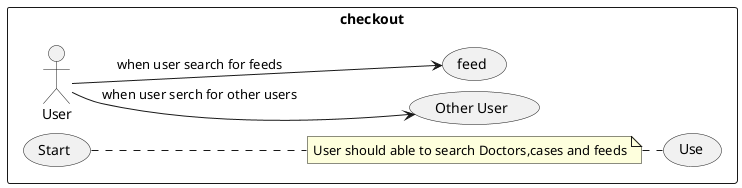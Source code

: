 @startuml


left to right direction
skinparam packageStyle rectangle
rectangle checkout{
User --> (Other User): when user serch for other users

User --> (feed):when user search for feeds


skinparam nodesep 10
skinparam ranksep 20

note "User should able to search Doctors,cases and feeds" as N2
(Start) .. N2
N2 .. (Use)

}
@enduml